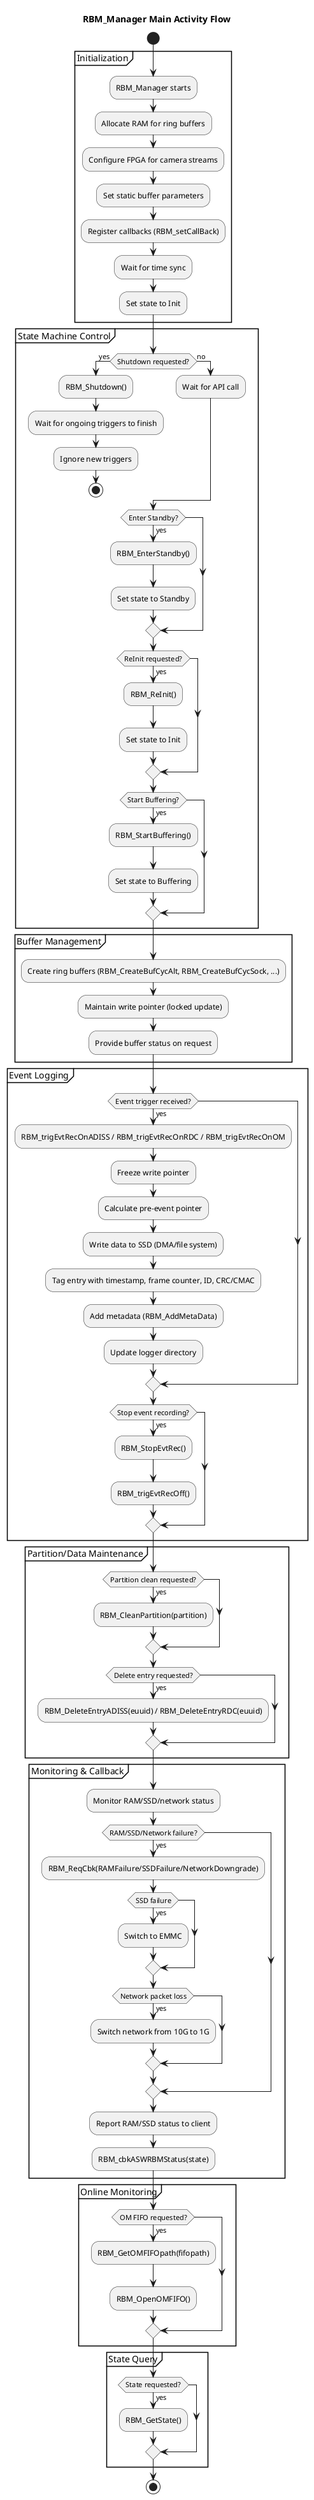 @startuml
title RBM_Manager Main Activity Flow
 
start
 
partition "Initialization" {
  :RBM_Manager starts;
  :Allocate RAM for ring buffers;
  :Configure FPGA for camera streams;
  :Set static buffer parameters;
  :Register callbacks (RBM_setCallBack);
  :Wait for time sync;
  :Set state to Init;
}
 
partition "State Machine Control" {
  if (Shutdown requested?) then (yes)
    :RBM_Shutdown();
    :Wait for ongoing triggers to finish;
    :Ignore new triggers;
    stop
  else (no)
    :Wait for API call;
  endif
 
  if (Enter Standby?) then (yes)
    :RBM_EnterStandby();
    :Set state to Standby;
  endif
 
  if (ReInit requested?) then (yes)
    :RBM_ReInit();
    :Set state to Init;
  endif
 
  if (Start Buffering?) then (yes)
    :RBM_StartBuffering();
    :Set state to Buffering;
  endif
}
 
partition "Buffer Management" {
  :Create ring buffers (RBM_CreateBufCycAlt, RBM_CreateBufCycSock, ...);
  :Maintain write pointer (locked update);
  :Provide buffer status on request;
}
 
partition "Event Logging" {
  if (Event trigger received?) then (yes)
    :RBM_trigEvtRecOnADISS / RBM_trigEvtRecOnRDC / RBM_trigEvtRecOnOM;
    :Freeze write pointer;
    :Calculate pre-event pointer;
    :Write data to SSD (DMA/file system);
    :Tag entry with timestamp, frame counter, ID, CRC/CMAC;
    :Add metadata (RBM_AddMetaData);
    :Update logger directory;
  endif
 
  if (Stop event recording?) then (yes)
    :RBM_StopEvtRec();
    :RBM_trigEvtRecOff();
  endif
}
 
partition "Partition/Data Maintenance" {
  if (Partition clean requested?) then (yes)
    :RBM_CleanPartition(partition);
  endif
 
  if (Delete entry requested?) then (yes)
    :RBM_DeleteEntryADISS(euuid) / RBM_DeleteEntryRDC(euuid);
  endif
}
 
partition "Monitoring & Callback" {
  :Monitor RAM/SSD/network status;
  if (RAM/SSD/Network failure?) then (yes)
    :RBM_ReqCbk(RAMFailure/SSDFailure/NetworkDowngrade);
    if (SSD failure) then (yes)
      :Switch to EMMC;
    endif
    if (Network packet loss) then (yes)
      :Switch network from 10G to 1G;
    endif
  endif
  :Report RAM/SSD status to client;
  :RBM_cbkASWRBMStatus(state);
}
 
partition "Online Monitoring" {
  if (OM FIFO requested?) then (yes)
    :RBM_GetOMFIFOpath(fifopath);
    :RBM_OpenOMFIFO();
  endif
}
 
partition "State Query" {
  if (State requested?) then (yes)
    :RBM_GetState();
  endif
}
 
stop
@enduml